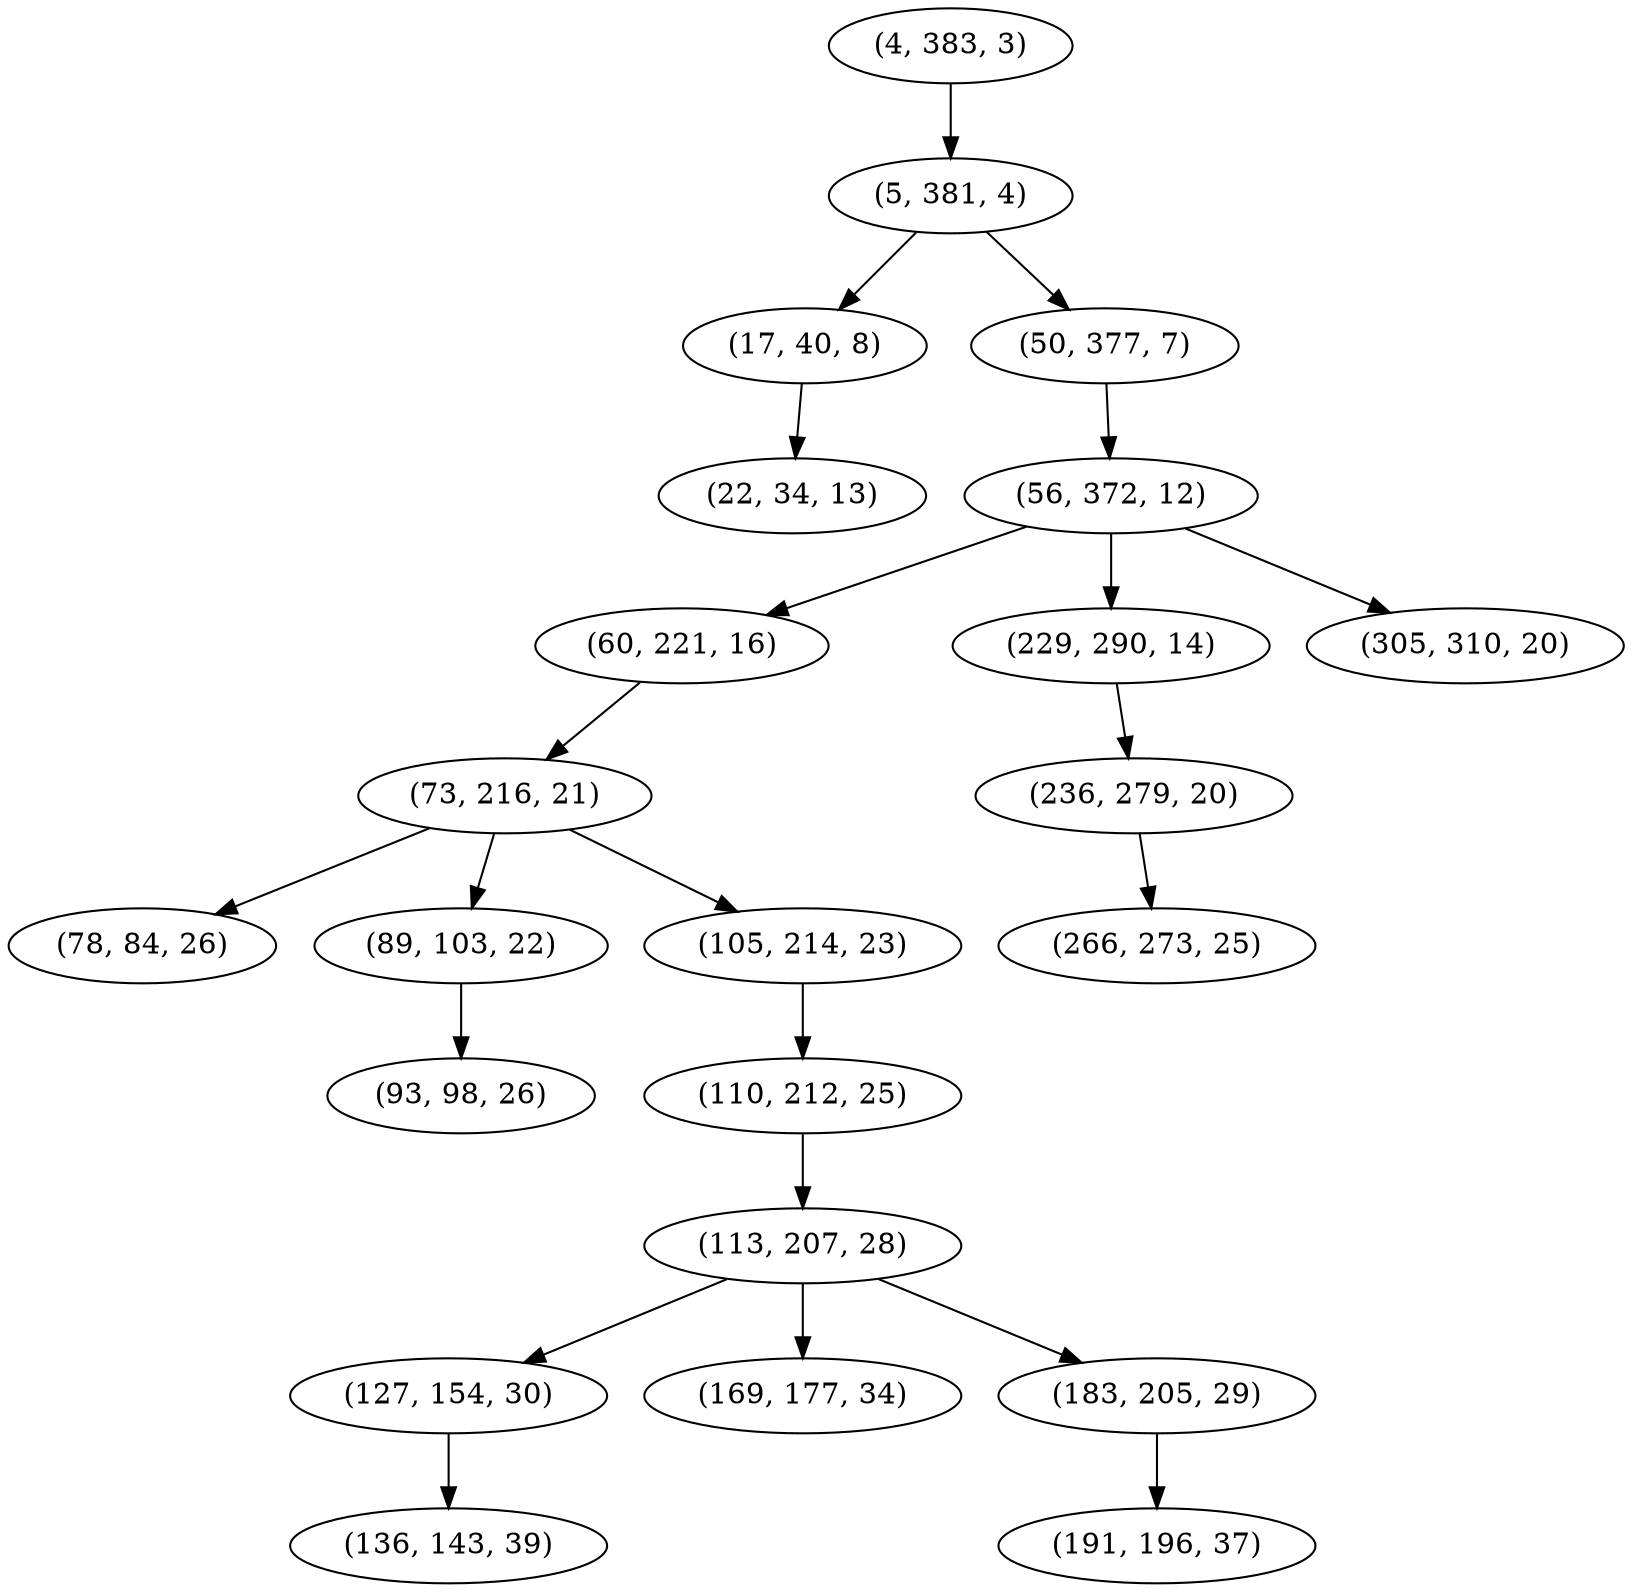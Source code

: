 digraph tree {
    "(4, 383, 3)";
    "(5, 381, 4)";
    "(17, 40, 8)";
    "(22, 34, 13)";
    "(50, 377, 7)";
    "(56, 372, 12)";
    "(60, 221, 16)";
    "(73, 216, 21)";
    "(78, 84, 26)";
    "(89, 103, 22)";
    "(93, 98, 26)";
    "(105, 214, 23)";
    "(110, 212, 25)";
    "(113, 207, 28)";
    "(127, 154, 30)";
    "(136, 143, 39)";
    "(169, 177, 34)";
    "(183, 205, 29)";
    "(191, 196, 37)";
    "(229, 290, 14)";
    "(236, 279, 20)";
    "(266, 273, 25)";
    "(305, 310, 20)";
    "(4, 383, 3)" -> "(5, 381, 4)";
    "(5, 381, 4)" -> "(17, 40, 8)";
    "(5, 381, 4)" -> "(50, 377, 7)";
    "(17, 40, 8)" -> "(22, 34, 13)";
    "(50, 377, 7)" -> "(56, 372, 12)";
    "(56, 372, 12)" -> "(60, 221, 16)";
    "(56, 372, 12)" -> "(229, 290, 14)";
    "(56, 372, 12)" -> "(305, 310, 20)";
    "(60, 221, 16)" -> "(73, 216, 21)";
    "(73, 216, 21)" -> "(78, 84, 26)";
    "(73, 216, 21)" -> "(89, 103, 22)";
    "(73, 216, 21)" -> "(105, 214, 23)";
    "(89, 103, 22)" -> "(93, 98, 26)";
    "(105, 214, 23)" -> "(110, 212, 25)";
    "(110, 212, 25)" -> "(113, 207, 28)";
    "(113, 207, 28)" -> "(127, 154, 30)";
    "(113, 207, 28)" -> "(169, 177, 34)";
    "(113, 207, 28)" -> "(183, 205, 29)";
    "(127, 154, 30)" -> "(136, 143, 39)";
    "(183, 205, 29)" -> "(191, 196, 37)";
    "(229, 290, 14)" -> "(236, 279, 20)";
    "(236, 279, 20)" -> "(266, 273, 25)";
}

